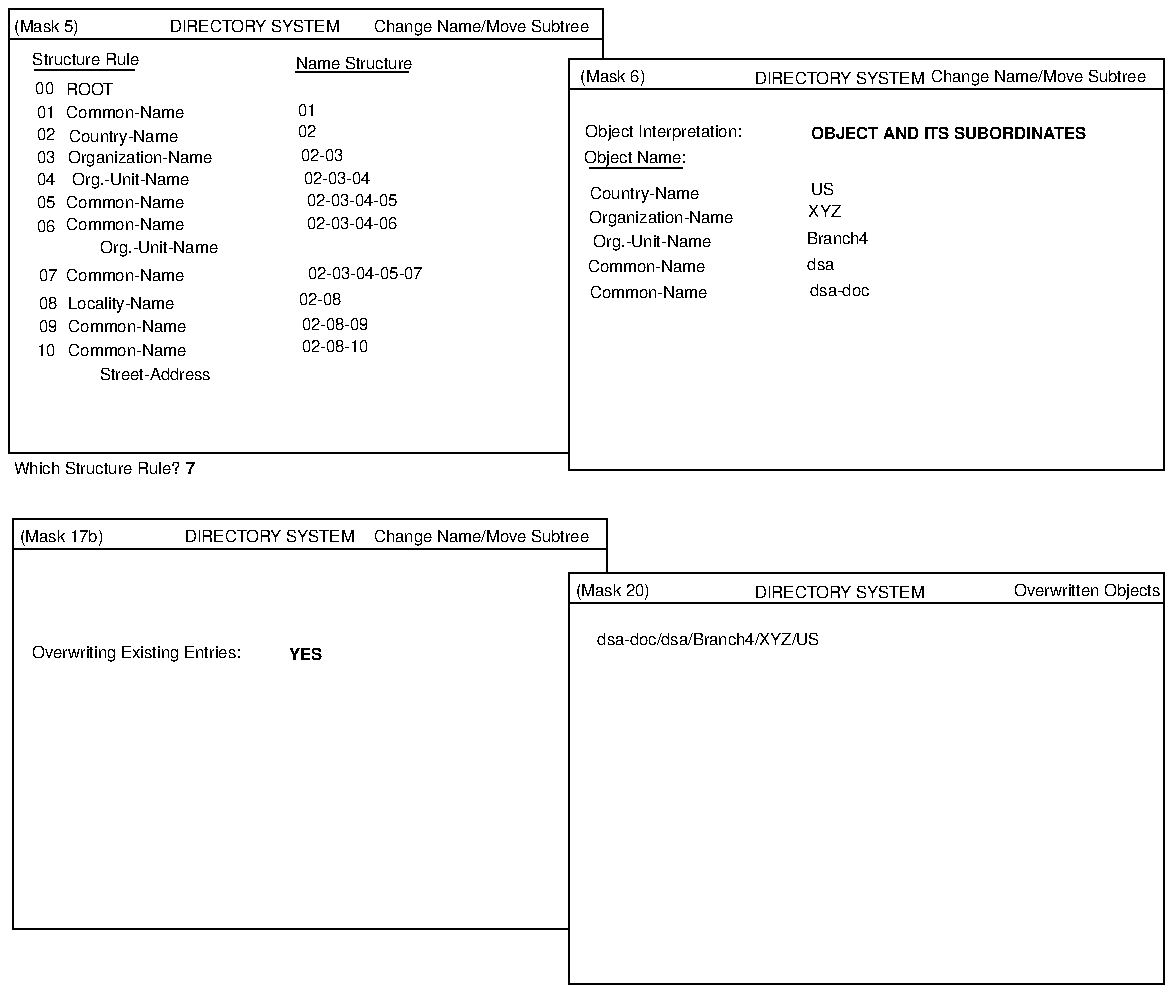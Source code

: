 ...\" @OSF_COPYRIGHT@
...\" COPYRIGHT NOTICE
...\" Copyright (c) 1990, 1991, 1992, 1993, 1994 Open Software Foundation, Inc.
...\" ALL RIGHTS RESERVED (DCE).  See the file named COPYRIGHT.DCE for
...\" the full copyright text.
...\" 
...\" HISTORY
...\" $Log: fig23.chgnamemovesubtreeop2.pic,v $
...\" Revision 1.1.2.1  1994/08/04  21:03:21  hal
...\" 	Create DCE GDS Admin Gd & Ref from GDS parts of Adm Gd & Cmd Ref; fix log
...\" 	[1994/08/04  20:39:19  hal]
...\"
...\" 	Create DCE GDS Admin Gd & Ref from GDS parts of Adm Gd & Cmd Ref; fix log leaders if needed
...\"
...\" 	Creating GDS Admin Gd & Ref from Admin book.extended, Cmd Ref
...\"
...\" Revision 1.1.4.3  1994/06/13  18:00:45  devobj
...\" 	cr10872 - fix copyright
...\" 	[1994/06/13  17:59:42  devobj]
...\" 
...\" Revision 1.1.4.2  1993/08/12  17:23:36  buckler
...\" 	{edit, R1.0.2}
...\" 	Prentice-Hall editorial changes.
...\" 	[1993/08/12  17:09:37  buckler]
...\" 
...\" Revision 1.1.2.5  1993/02/23  03:41:18  rnollman
...\" 	fixed for final draft
...\" 	[1993/02/23  03:40:20  rnollman]
...\" 
...\" Revision 1.1.2.4  1993/02/23  03:26:48  rnollman
...\" 	final changes for final draft
...\" 	[1993/02/23  03:26:20  rnollman]
...\" 
...\" Revision 1.1.2.3  1993/02/20  17:26:17  rnollman
...\" 	fixed for final draft
...\" 	[1993/02/20  17:25:51  rnollman]
...\" 
...\" Revision 1.1.2.2  1993/02/15  23:41:50  rnollman
...\" 	new figure
...\" 	[1993/02/15  23:41:22  rnollman]
...\" 
...\" $EndLog$
.PS
scale = 106.667
"\fH\s6Common-Name\s0\fP"  at 62, 417
"\fH\s603\s0\fP"  at 20, 441
"\fH\s6Organization-Name\s0\fP"  at 70, 441
"\fH\s6Org.-Unit-Name\s0\fP"  at 65, 429
"\fH\s6Country-Name\s0\fP"  at 61, 452
"\fH\s6Common-Name\s0\fP"  at 62, 465
"\fH\s6ROOT\s0\fP"  at 43, 477
"\fH\s600\s0\fP"  at 19, 478
"\fH\s6Name Structure\s0\fP"  at 184, 491
line   from 153, 486 \
	to 213, 486 
"\fH\s6Structure Rule\s0\fP"  at 41, 493
line   from 14, 487 \
	to 67, 487 
"\fH\s6dsa-doc/dsa/Branch4/XYZ/US\s0\fP"  at 373, 184
"\fH\s6Overwritten Objects\s0\fP"  at 575, 210
"\fH\s6(Mask 20)\s0\fP"  at 322, 210
line   from 3, 29 \
	to 299, 29 
line   from 319, 248 \
	to 319, 219 
"\f(HB\s6YES\s0\fP"  at 158, 176
"\fH\s6Overwriting Existing Entries:\s0\fP"  at 68, 177
"\fH\s602-08-10\s0\fP"  at 174, 340
"\fH\s602-08-09\s0\fP"  at 174, 352
"\fH\s602-08\s0\fP"  at 166, 365
"\fH\s602-03-04-05-07\s0\fP"  at 190, 379
"\fH\s602-03-04-06\s0\fP"  at 183, 406
"\fH\s602-03-04-05\s0\fP"  at 183, 418
"\fH\s602-03-04\s0\fP"  at 175, 430
"\fH\s602-03\s0\fP"  at 167, 442
"\fH\s602\s0\fP"  at 159, 455
"\fH\s601\s0\fP"  at 159, 466
"\fH\s6Street-Address\s0\fP"  at 78, 325
"\fH\s6Common-Name\s0\fP"  at 63, 338
"\fH\s6Common-Name\s0\fP"  at 63, 351
"\fH\s6Locality-Name\s0\fP"  at 60, 363
"\fH\s6Common-Name\s0\fP"  at 62, 378
"\fH\s6Org.-Unit-Name\s0\fP"  at 80, 393
"\fH\s607\s0\fP"  at 21, 378
"\fH\s608\s0\fP"  at 21, 363
"\fH\s609\s0\fP"  at 21, 351
"\fH\s610\s0\fP"  at 20, 338
"\fH\s6Common-Name\s0\fP"  at 62, 405
line   from 0, 520 \
	to 0, 283 
"\fH\s6(Mask 5)\s0\fP"  at 20, 511
line   from 0, 504 \
	to 317, 504 
line   from 0, 504 \
	to 317, 504 
line   from 0, 283 \
	to 261, 283 
line   from 0, 520 \
	to 0, 283 
line   from 0, 283 \
	to 299, 283 
line   from 317, 520 \
	to 317, 493 
line   from 317, 520 \
	to 317, 498 
"\fH\s601\s0\fP"  at 20, 465
"\fH\s602\s0\fP"  at 20, 453
"\fH\s604\s0\fP"  at 20, 429
"\fH\s605\s0\fP"  at 20, 417
"\fH\s606\s0\fP"  at 20, 404
"\fH\s6Which Structure Rule?\s0\fP"  at 47, 275
"\f(HB\s67\s0\fP"  at 97, 275
"\fH\s6DIRECTORY SYSTEM\s0\fP"  at 131, 511
"\fH\s6Change Name/Move Subtree\s0\fP"  at 252, 511
line   from 1, 520 \
	to 317, 520 
line   from 2, 248 \
	to 2, 29 
line   from 3, 248 \
	to 319, 248 
line   from 2, 232 \
	to 319, 232 
line   from 2, 232 \
	to 319, 232 
line   from 319, 248 \
	to 319, 226 
line   from 3, 248 \
	to 319, 248 
"\fH\s6Change Name/Move Subtree\s0\fP"  at 252, 239
"\fH\s6(Mask 17b)\s0\fP"  at 28, 239
"\fH\s6dsa\s0\fP"  at 433, 384
"\fH\s6Branch4\s0\fP"  at 442, 398
"\fH\s6XYZ\s0\fP"  at 435, 412
"\fH\s6US\s0\fP"  at 434, 424
"\fH\s6Country-Name\s0\fP"  at 339, 422
"\fH\s6Organization-Name\s0\fP"  at 348, 409
"\fH\s6Org.-Unit-Name\s0\fP"  at 343, 396
"\fH\s6Common-Name\s0\fP"  at 341, 369
"\fH\s6Common-Name\s0\fP"  at 340, 383
line   from 616, 493 \
	to 616, 274 
line   from 299, 493 \
	to 299, 274 
line   from 300, 274 \
	to 616, 274 
line   from 300, 493 \
	to 616, 493 
line   from 299, 477 \
	to 616, 477 
line   from 299, 477 \
	to 616, 477 
line   from 616, 493 \
	to 616, 471 
line   from 300, 493 \
	to 616, 493 
"\fH\s6Object Name:\s0\fP"  at 334, 441
"\fH\s6Object Name:\s0\fP"  at 334, 441
"\fH\s6Object Interpretation:\s0\fP"  at 349, 455
line   from 310, 435 \
	to 359, 435 
"\fH\s6(Mask 6)\s0\fP"  at 322, 484
"\fH\s6DIRECTORY SYSTEM\s0\fP"  at 443, 483
"\fH\s6Change Name/Move Subtree\s0\fP"  at 549, 484
"\fH\s6dsa-doc\s0\fP"  at 443, 370
"\f(HB\s6OBJECT AND ITS SUBORDINATES\s0\fP"  at 501, 454
"\fH\s6DIRECTORY SYSTEM\s0\fP"  at 139, 239
"\fH\s6DIRECTORY SYSTEM\s0\fP"  at 443, 209
line   from 300, 219 \
	to 616, 219 
line   from 616, 219 \
	to 616, 197 
line   from 299, 203 \
	to 616, 203 
line   from 299, 203 \
	to 616, 203 
line   from 300, 219 \
	to 616, 219 
line   from 300, 0 \
	to 616, 0 
line   from 299, 219 \
	to 299, 0 
line   from 616, 219 \
	to 616, 0 
.PE
